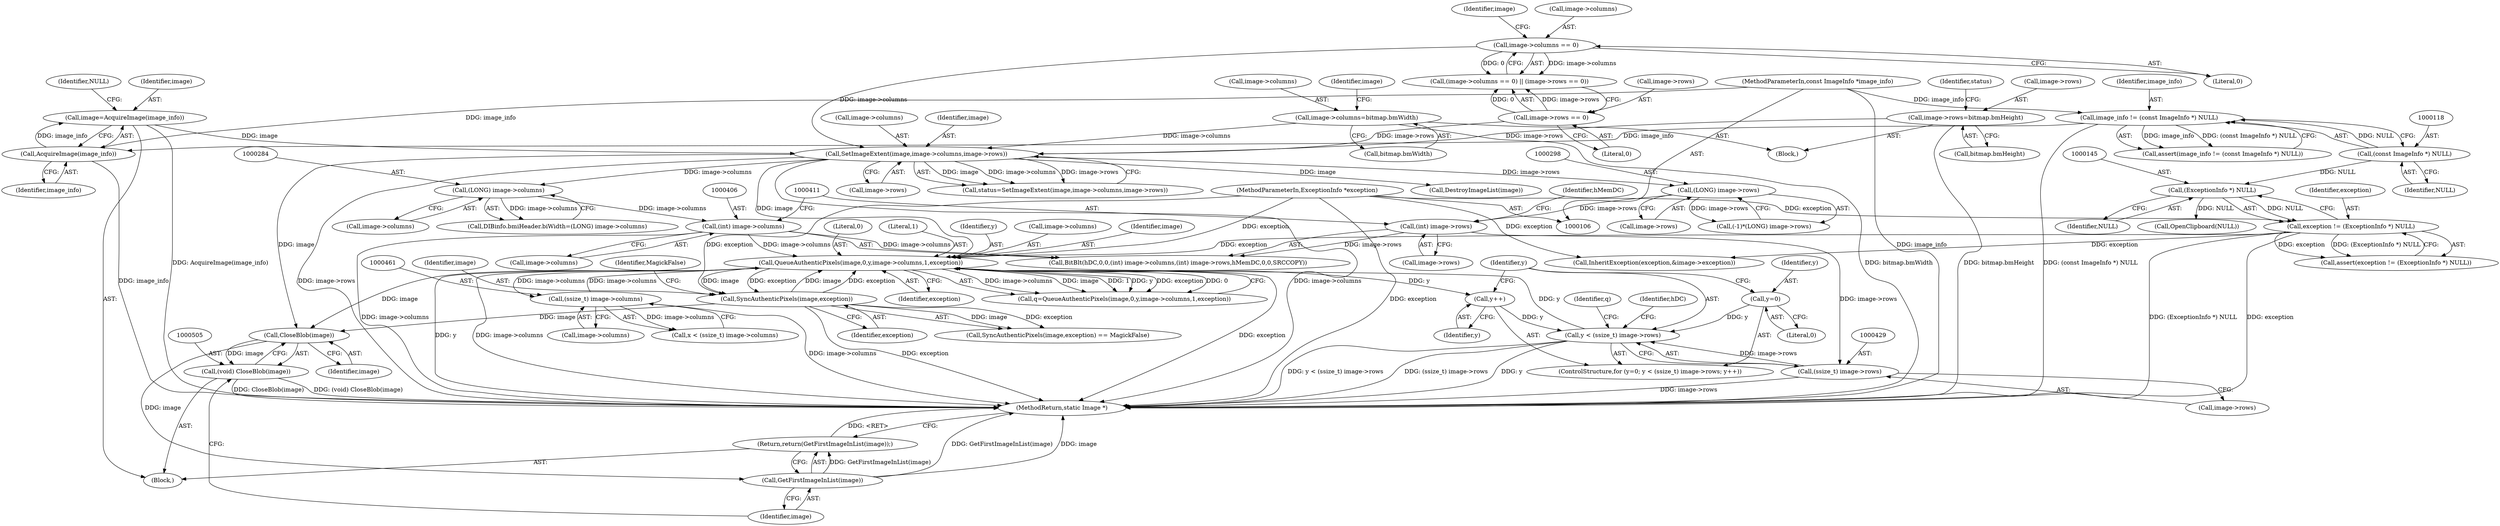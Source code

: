 digraph "0_ImageMagick_f6e9d0d9955e85bdd7540b251cd50d598dacc5e6_5@pointer" {
"1000506" [label="(Call,CloseBlob(image))"];
"1000495" [label="(Call,SyncAuthenticPixels(image,exception))"];
"1000438" [label="(Call,QueueAuthenticPixels(image,0,y,image->columns,1,exception))"];
"1000239" [label="(Call,SetImageExtent(image,image->columns,image->rows))"];
"1000153" [label="(Call,image=AcquireImage(image_info))"];
"1000155" [label="(Call,AcquireImage(image_info))"];
"1000115" [label="(Call,image_info != (const ImageInfo *) NULL)"];
"1000107" [label="(MethodParameterIn,const ImageInfo *image_info)"];
"1000117" [label="(Call,(const ImageInfo *) NULL)"];
"1000212" [label="(Call,image->columns == 0)"];
"1000223" [label="(Call,image->columns=bitmap.bmWidth)"];
"1000217" [label="(Call,image->rows == 0)"];
"1000230" [label="(Call,image->rows=bitmap.bmHeight)"];
"1000426" [label="(Call,y < (ssize_t) image->rows)"];
"1000433" [label="(Call,y++)"];
"1000423" [label="(Call,y=0)"];
"1000428" [label="(Call,(ssize_t) image->rows)"];
"1000410" [label="(Call,(int) image->rows)"];
"1000297" [label="(Call,(LONG) image->rows)"];
"1000405" [label="(Call,(int) image->columns)"];
"1000283" [label="(Call,(LONG) image->columns)"];
"1000460" [label="(Call,(ssize_t) image->columns)"];
"1000142" [label="(Call,exception != (ExceptionInfo *) NULL)"];
"1000108" [label="(MethodParameterIn,ExceptionInfo *exception)"];
"1000144" [label="(Call,(ExceptionInfo *) NULL)"];
"1000504" [label="(Call,(void) CloseBlob(image))"];
"1000509" [label="(Call,GetFirstImageInList(image))"];
"1000508" [label="(Return,return(GetFirstImageInList(image));)"];
"1000219" [label="(Identifier,image)"];
"1000221" [label="(Literal,0)"];
"1000218" [label="(Call,image->rows)"];
"1000438" [label="(Call,QueueAuthenticPixels(image,0,y,image->columns,1,exception))"];
"1000441" [label="(Identifier,y)"];
"1000107" [label="(MethodParameterIn,const ImageInfo *image_info)"];
"1000501" [label="(Identifier,hDC)"];
"1000217" [label="(Call,image->rows == 0)"];
"1000424" [label="(Identifier,y)"];
"1000115" [label="(Call,image_info != (const ImageInfo *) NULL)"];
"1000277" [label="(Call,DIBinfo.bmiHeader.biWidth=(LONG) image->columns)"];
"1000428" [label="(Call,(ssize_t) image->rows)"];
"1000495" [label="(Call,SyncAuthenticPixels(image,exception))"];
"1000238" [label="(Identifier,status)"];
"1000407" [label="(Call,image->columns)"];
"1000442" [label="(Call,image->columns)"];
"1000510" [label="(Identifier,image)"];
"1000252" [label="(Call,InheritException(exception,&image->exception))"];
"1000141" [label="(Call,assert(exception != (ExceptionInfo *) NULL))"];
"1000415" [label="(Identifier,hMemDC)"];
"1000410" [label="(Call,(int) image->rows)"];
"1000460" [label="(Call,(ssize_t) image->columns)"];
"1000234" [label="(Call,bitmap.bmHeight)"];
"1000212" [label="(Call,image->columns == 0)"];
"1000146" [label="(Identifier,NULL)"];
"1000294" [label="(Call,(-1)*(LONG) image->rows)"];
"1000259" [label="(Call,DestroyImageList(image))"];
"1000161" [label="(Identifier,NULL)"];
"1000446" [label="(Identifier,exception)"];
"1000244" [label="(Call,image->rows)"];
"1000401" [label="(Call,BitBlt(hDC,0,0,(int) image->columns,(int) image->rows,hMemDC,0,0,SRCCOPY))"];
"1000412" [label="(Call,image->rows)"];
"1000237" [label="(Call,status=SetImageExtent(image,image->columns,image->rows))"];
"1000155" [label="(Call,AcquireImage(image_info))"];
"1000240" [label="(Identifier,image)"];
"1000504" [label="(Call,(void) CloseBlob(image))"];
"1000241" [label="(Call,image->columns)"];
"1000405" [label="(Call,(int) image->columns)"];
"1000114" [label="(Call,assert(image_info != (const ImageInfo *) NULL))"];
"1000433" [label="(Call,y++)"];
"1000143" [label="(Identifier,exception)"];
"1000224" [label="(Call,image->columns)"];
"1000425" [label="(Literal,0)"];
"1000116" [label="(Identifier,image_info)"];
"1000297" [label="(Call,(LONG) image->rows)"];
"1000156" [label="(Identifier,image_info)"];
"1000497" [label="(Identifier,exception)"];
"1000154" [label="(Identifier,image)"];
"1000239" [label="(Call,SetImageExtent(image,image->columns,image->rows))"];
"1000426" [label="(Call,y < (ssize_t) image->rows)"];
"1000507" [label="(Identifier,image)"];
"1000142" [label="(Call,exception != (ExceptionInfo *) NULL)"];
"1000299" [label="(Call,image->rows)"];
"1000153" [label="(Call,image=AcquireImage(image_info))"];
"1000108" [label="(MethodParameterIn,ExceptionInfo *exception)"];
"1000506" [label="(Call,CloseBlob(image))"];
"1000227" [label="(Call,bitmap.bmWidth)"];
"1000160" [label="(Call,OpenClipboard(NULL))"];
"1000494" [label="(Call,SyncAuthenticPixels(image,exception) == MagickFalse)"];
"1000436" [label="(Call,q=QueueAuthenticPixels(image,0,y,image->columns,1,exception))"];
"1000462" [label="(Call,image->columns)"];
"1000119" [label="(Identifier,NULL)"];
"1000422" [label="(ControlStructure,for (y=0; y < (ssize_t) image->rows; y++))"];
"1000231" [label="(Call,image->rows)"];
"1000223" [label="(Call,image->columns=bitmap.bmWidth)"];
"1000109" [label="(Block,)"];
"1000496" [label="(Identifier,image)"];
"1000439" [label="(Identifier,image)"];
"1000222" [label="(Block,)"];
"1000117" [label="(Call,(const ImageInfo *) NULL)"];
"1000440" [label="(Literal,0)"];
"1000211" [label="(Call,(image->columns == 0) || (image->rows == 0))"];
"1000434" [label="(Identifier,y)"];
"1000509" [label="(Call,GetFirstImageInList(image))"];
"1000508" [label="(Return,return(GetFirstImageInList(image));)"];
"1000144" [label="(Call,(ExceptionInfo *) NULL)"];
"1000458" [label="(Call,x < (ssize_t) image->columns)"];
"1000430" [label="(Call,image->rows)"];
"1000230" [label="(Call,image->rows=bitmap.bmHeight)"];
"1000213" [label="(Call,image->columns)"];
"1000232" [label="(Identifier,image)"];
"1000285" [label="(Call,image->columns)"];
"1000216" [label="(Literal,0)"];
"1000437" [label="(Identifier,q)"];
"1000283" [label="(Call,(LONG) image->columns)"];
"1000511" [label="(MethodReturn,static Image *)"];
"1000427" [label="(Identifier,y)"];
"1000498" [label="(Identifier,MagickFalse)"];
"1000423" [label="(Call,y=0)"];
"1000445" [label="(Literal,1)"];
"1000506" -> "1000504"  [label="AST: "];
"1000506" -> "1000507"  [label="CFG: "];
"1000507" -> "1000506"  [label="AST: "];
"1000504" -> "1000506"  [label="CFG: "];
"1000506" -> "1000504"  [label="DDG: image"];
"1000495" -> "1000506"  [label="DDG: image"];
"1000239" -> "1000506"  [label="DDG: image"];
"1000438" -> "1000506"  [label="DDG: image"];
"1000506" -> "1000509"  [label="DDG: image"];
"1000495" -> "1000494"  [label="AST: "];
"1000495" -> "1000497"  [label="CFG: "];
"1000496" -> "1000495"  [label="AST: "];
"1000497" -> "1000495"  [label="AST: "];
"1000498" -> "1000495"  [label="CFG: "];
"1000495" -> "1000511"  [label="DDG: exception"];
"1000495" -> "1000438"  [label="DDG: image"];
"1000495" -> "1000438"  [label="DDG: exception"];
"1000495" -> "1000494"  [label="DDG: image"];
"1000495" -> "1000494"  [label="DDG: exception"];
"1000438" -> "1000495"  [label="DDG: image"];
"1000438" -> "1000495"  [label="DDG: exception"];
"1000108" -> "1000495"  [label="DDG: exception"];
"1000438" -> "1000436"  [label="AST: "];
"1000438" -> "1000446"  [label="CFG: "];
"1000439" -> "1000438"  [label="AST: "];
"1000440" -> "1000438"  [label="AST: "];
"1000441" -> "1000438"  [label="AST: "];
"1000442" -> "1000438"  [label="AST: "];
"1000445" -> "1000438"  [label="AST: "];
"1000446" -> "1000438"  [label="AST: "];
"1000436" -> "1000438"  [label="CFG: "];
"1000438" -> "1000511"  [label="DDG: image->columns"];
"1000438" -> "1000511"  [label="DDG: exception"];
"1000438" -> "1000511"  [label="DDG: y"];
"1000438" -> "1000433"  [label="DDG: y"];
"1000438" -> "1000436"  [label="DDG: image->columns"];
"1000438" -> "1000436"  [label="DDG: image"];
"1000438" -> "1000436"  [label="DDG: 1"];
"1000438" -> "1000436"  [label="DDG: y"];
"1000438" -> "1000436"  [label="DDG: exception"];
"1000438" -> "1000436"  [label="DDG: 0"];
"1000239" -> "1000438"  [label="DDG: image"];
"1000426" -> "1000438"  [label="DDG: y"];
"1000405" -> "1000438"  [label="DDG: image->columns"];
"1000460" -> "1000438"  [label="DDG: image->columns"];
"1000142" -> "1000438"  [label="DDG: exception"];
"1000108" -> "1000438"  [label="DDG: exception"];
"1000438" -> "1000460"  [label="DDG: image->columns"];
"1000239" -> "1000237"  [label="AST: "];
"1000239" -> "1000244"  [label="CFG: "];
"1000240" -> "1000239"  [label="AST: "];
"1000241" -> "1000239"  [label="AST: "];
"1000244" -> "1000239"  [label="AST: "];
"1000237" -> "1000239"  [label="CFG: "];
"1000239" -> "1000511"  [label="DDG: image->rows"];
"1000239" -> "1000511"  [label="DDG: image->columns"];
"1000239" -> "1000237"  [label="DDG: image"];
"1000239" -> "1000237"  [label="DDG: image->columns"];
"1000239" -> "1000237"  [label="DDG: image->rows"];
"1000153" -> "1000239"  [label="DDG: image"];
"1000212" -> "1000239"  [label="DDG: image->columns"];
"1000223" -> "1000239"  [label="DDG: image->columns"];
"1000217" -> "1000239"  [label="DDG: image->rows"];
"1000230" -> "1000239"  [label="DDG: image->rows"];
"1000239" -> "1000259"  [label="DDG: image"];
"1000239" -> "1000283"  [label="DDG: image->columns"];
"1000239" -> "1000297"  [label="DDG: image->rows"];
"1000153" -> "1000109"  [label="AST: "];
"1000153" -> "1000155"  [label="CFG: "];
"1000154" -> "1000153"  [label="AST: "];
"1000155" -> "1000153"  [label="AST: "];
"1000161" -> "1000153"  [label="CFG: "];
"1000153" -> "1000511"  [label="DDG: AcquireImage(image_info)"];
"1000155" -> "1000153"  [label="DDG: image_info"];
"1000155" -> "1000156"  [label="CFG: "];
"1000156" -> "1000155"  [label="AST: "];
"1000155" -> "1000511"  [label="DDG: image_info"];
"1000115" -> "1000155"  [label="DDG: image_info"];
"1000107" -> "1000155"  [label="DDG: image_info"];
"1000115" -> "1000114"  [label="AST: "];
"1000115" -> "1000117"  [label="CFG: "];
"1000116" -> "1000115"  [label="AST: "];
"1000117" -> "1000115"  [label="AST: "];
"1000114" -> "1000115"  [label="CFG: "];
"1000115" -> "1000511"  [label="DDG: (const ImageInfo *) NULL"];
"1000115" -> "1000114"  [label="DDG: image_info"];
"1000115" -> "1000114"  [label="DDG: (const ImageInfo *) NULL"];
"1000107" -> "1000115"  [label="DDG: image_info"];
"1000117" -> "1000115"  [label="DDG: NULL"];
"1000107" -> "1000106"  [label="AST: "];
"1000107" -> "1000511"  [label="DDG: image_info"];
"1000117" -> "1000119"  [label="CFG: "];
"1000118" -> "1000117"  [label="AST: "];
"1000119" -> "1000117"  [label="AST: "];
"1000117" -> "1000144"  [label="DDG: NULL"];
"1000212" -> "1000211"  [label="AST: "];
"1000212" -> "1000216"  [label="CFG: "];
"1000213" -> "1000212"  [label="AST: "];
"1000216" -> "1000212"  [label="AST: "];
"1000219" -> "1000212"  [label="CFG: "];
"1000211" -> "1000212"  [label="CFG: "];
"1000212" -> "1000211"  [label="DDG: image->columns"];
"1000212" -> "1000211"  [label="DDG: 0"];
"1000223" -> "1000222"  [label="AST: "];
"1000223" -> "1000227"  [label="CFG: "];
"1000224" -> "1000223"  [label="AST: "];
"1000227" -> "1000223"  [label="AST: "];
"1000232" -> "1000223"  [label="CFG: "];
"1000223" -> "1000511"  [label="DDG: bitmap.bmWidth"];
"1000217" -> "1000211"  [label="AST: "];
"1000217" -> "1000221"  [label="CFG: "];
"1000218" -> "1000217"  [label="AST: "];
"1000221" -> "1000217"  [label="AST: "];
"1000211" -> "1000217"  [label="CFG: "];
"1000217" -> "1000211"  [label="DDG: image->rows"];
"1000217" -> "1000211"  [label="DDG: 0"];
"1000230" -> "1000222"  [label="AST: "];
"1000230" -> "1000234"  [label="CFG: "];
"1000231" -> "1000230"  [label="AST: "];
"1000234" -> "1000230"  [label="AST: "];
"1000238" -> "1000230"  [label="CFG: "];
"1000230" -> "1000511"  [label="DDG: bitmap.bmHeight"];
"1000426" -> "1000422"  [label="AST: "];
"1000426" -> "1000428"  [label="CFG: "];
"1000427" -> "1000426"  [label="AST: "];
"1000428" -> "1000426"  [label="AST: "];
"1000437" -> "1000426"  [label="CFG: "];
"1000501" -> "1000426"  [label="CFG: "];
"1000426" -> "1000511"  [label="DDG: (ssize_t) image->rows"];
"1000426" -> "1000511"  [label="DDG: y"];
"1000426" -> "1000511"  [label="DDG: y < (ssize_t) image->rows"];
"1000433" -> "1000426"  [label="DDG: y"];
"1000423" -> "1000426"  [label="DDG: y"];
"1000428" -> "1000426"  [label="DDG: image->rows"];
"1000433" -> "1000422"  [label="AST: "];
"1000433" -> "1000434"  [label="CFG: "];
"1000434" -> "1000433"  [label="AST: "];
"1000427" -> "1000433"  [label="CFG: "];
"1000423" -> "1000422"  [label="AST: "];
"1000423" -> "1000425"  [label="CFG: "];
"1000424" -> "1000423"  [label="AST: "];
"1000425" -> "1000423"  [label="AST: "];
"1000427" -> "1000423"  [label="CFG: "];
"1000428" -> "1000430"  [label="CFG: "];
"1000429" -> "1000428"  [label="AST: "];
"1000430" -> "1000428"  [label="AST: "];
"1000428" -> "1000511"  [label="DDG: image->rows"];
"1000410" -> "1000428"  [label="DDG: image->rows"];
"1000410" -> "1000401"  [label="AST: "];
"1000410" -> "1000412"  [label="CFG: "];
"1000411" -> "1000410"  [label="AST: "];
"1000412" -> "1000410"  [label="AST: "];
"1000415" -> "1000410"  [label="CFG: "];
"1000410" -> "1000401"  [label="DDG: image->rows"];
"1000297" -> "1000410"  [label="DDG: image->rows"];
"1000297" -> "1000294"  [label="AST: "];
"1000297" -> "1000299"  [label="CFG: "];
"1000298" -> "1000297"  [label="AST: "];
"1000299" -> "1000297"  [label="AST: "];
"1000294" -> "1000297"  [label="CFG: "];
"1000297" -> "1000294"  [label="DDG: image->rows"];
"1000405" -> "1000401"  [label="AST: "];
"1000405" -> "1000407"  [label="CFG: "];
"1000406" -> "1000405"  [label="AST: "];
"1000407" -> "1000405"  [label="AST: "];
"1000411" -> "1000405"  [label="CFG: "];
"1000405" -> "1000511"  [label="DDG: image->columns"];
"1000405" -> "1000401"  [label="DDG: image->columns"];
"1000283" -> "1000405"  [label="DDG: image->columns"];
"1000283" -> "1000277"  [label="AST: "];
"1000283" -> "1000285"  [label="CFG: "];
"1000284" -> "1000283"  [label="AST: "];
"1000285" -> "1000283"  [label="AST: "];
"1000277" -> "1000283"  [label="CFG: "];
"1000283" -> "1000277"  [label="DDG: image->columns"];
"1000460" -> "1000458"  [label="AST: "];
"1000460" -> "1000462"  [label="CFG: "];
"1000461" -> "1000460"  [label="AST: "];
"1000462" -> "1000460"  [label="AST: "];
"1000458" -> "1000460"  [label="CFG: "];
"1000460" -> "1000511"  [label="DDG: image->columns"];
"1000460" -> "1000458"  [label="DDG: image->columns"];
"1000142" -> "1000141"  [label="AST: "];
"1000142" -> "1000144"  [label="CFG: "];
"1000143" -> "1000142"  [label="AST: "];
"1000144" -> "1000142"  [label="AST: "];
"1000141" -> "1000142"  [label="CFG: "];
"1000142" -> "1000511"  [label="DDG: (ExceptionInfo *) NULL"];
"1000142" -> "1000511"  [label="DDG: exception"];
"1000142" -> "1000141"  [label="DDG: exception"];
"1000142" -> "1000141"  [label="DDG: (ExceptionInfo *) NULL"];
"1000108" -> "1000142"  [label="DDG: exception"];
"1000144" -> "1000142"  [label="DDG: NULL"];
"1000142" -> "1000252"  [label="DDG: exception"];
"1000108" -> "1000106"  [label="AST: "];
"1000108" -> "1000511"  [label="DDG: exception"];
"1000108" -> "1000252"  [label="DDG: exception"];
"1000144" -> "1000146"  [label="CFG: "];
"1000145" -> "1000144"  [label="AST: "];
"1000146" -> "1000144"  [label="AST: "];
"1000144" -> "1000160"  [label="DDG: NULL"];
"1000504" -> "1000109"  [label="AST: "];
"1000505" -> "1000504"  [label="AST: "];
"1000510" -> "1000504"  [label="CFG: "];
"1000504" -> "1000511"  [label="DDG: CloseBlob(image)"];
"1000504" -> "1000511"  [label="DDG: (void) CloseBlob(image)"];
"1000509" -> "1000508"  [label="AST: "];
"1000509" -> "1000510"  [label="CFG: "];
"1000510" -> "1000509"  [label="AST: "];
"1000508" -> "1000509"  [label="CFG: "];
"1000509" -> "1000511"  [label="DDG: GetFirstImageInList(image)"];
"1000509" -> "1000511"  [label="DDG: image"];
"1000509" -> "1000508"  [label="DDG: GetFirstImageInList(image)"];
"1000508" -> "1000109"  [label="AST: "];
"1000511" -> "1000508"  [label="CFG: "];
"1000508" -> "1000511"  [label="DDG: <RET>"];
}
